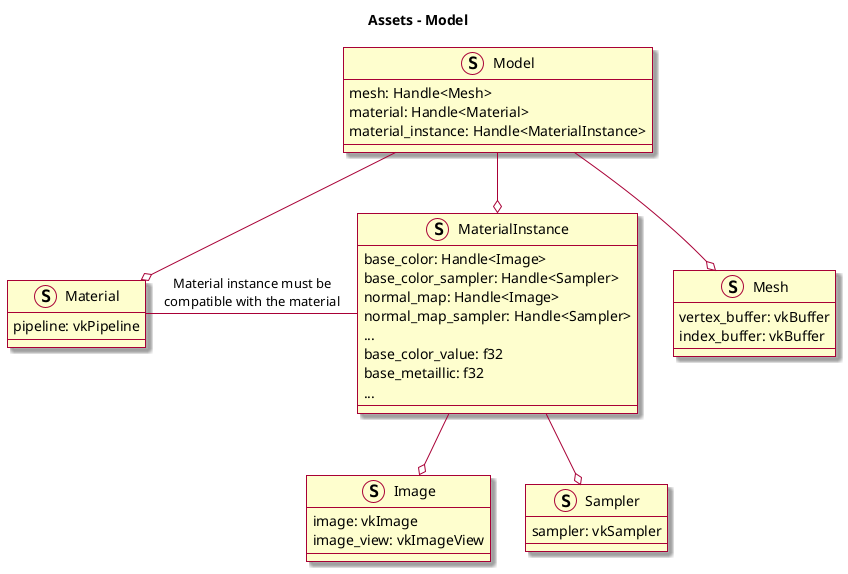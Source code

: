 @startuml

skin rose

title Assets - Model


struct Model {
  mesh: Handle<Mesh>
  material: Handle<Material>
  material_instance: Handle<MaterialInstance>
}

struct Mesh {
    vertex_buffer: vkBuffer
    index_buffer: vkBuffer
}

struct Material {
    pipeline: vkPipeline
}

struct MaterialInstance {
    base_color: Handle<Image>
    base_color_sampler: Handle<Sampler>
    normal_map: Handle<Image>
    normal_map_sampler: Handle<Sampler>
    ...
    base_color_value: f32
    base_metaillic: f32
    ...
}

struct Image {
    image: vkImage
    image_view: vkImageView
}

struct Sampler {
    sampler: vkSampler
}

Model --o Mesh
Model --o Material
Model --o MaterialInstance

Material -right- MaterialInstance: "Material instance must be\ncompatible with the material"

MaterialInstance --o Image
MaterialInstance --o Sampler


@enduml